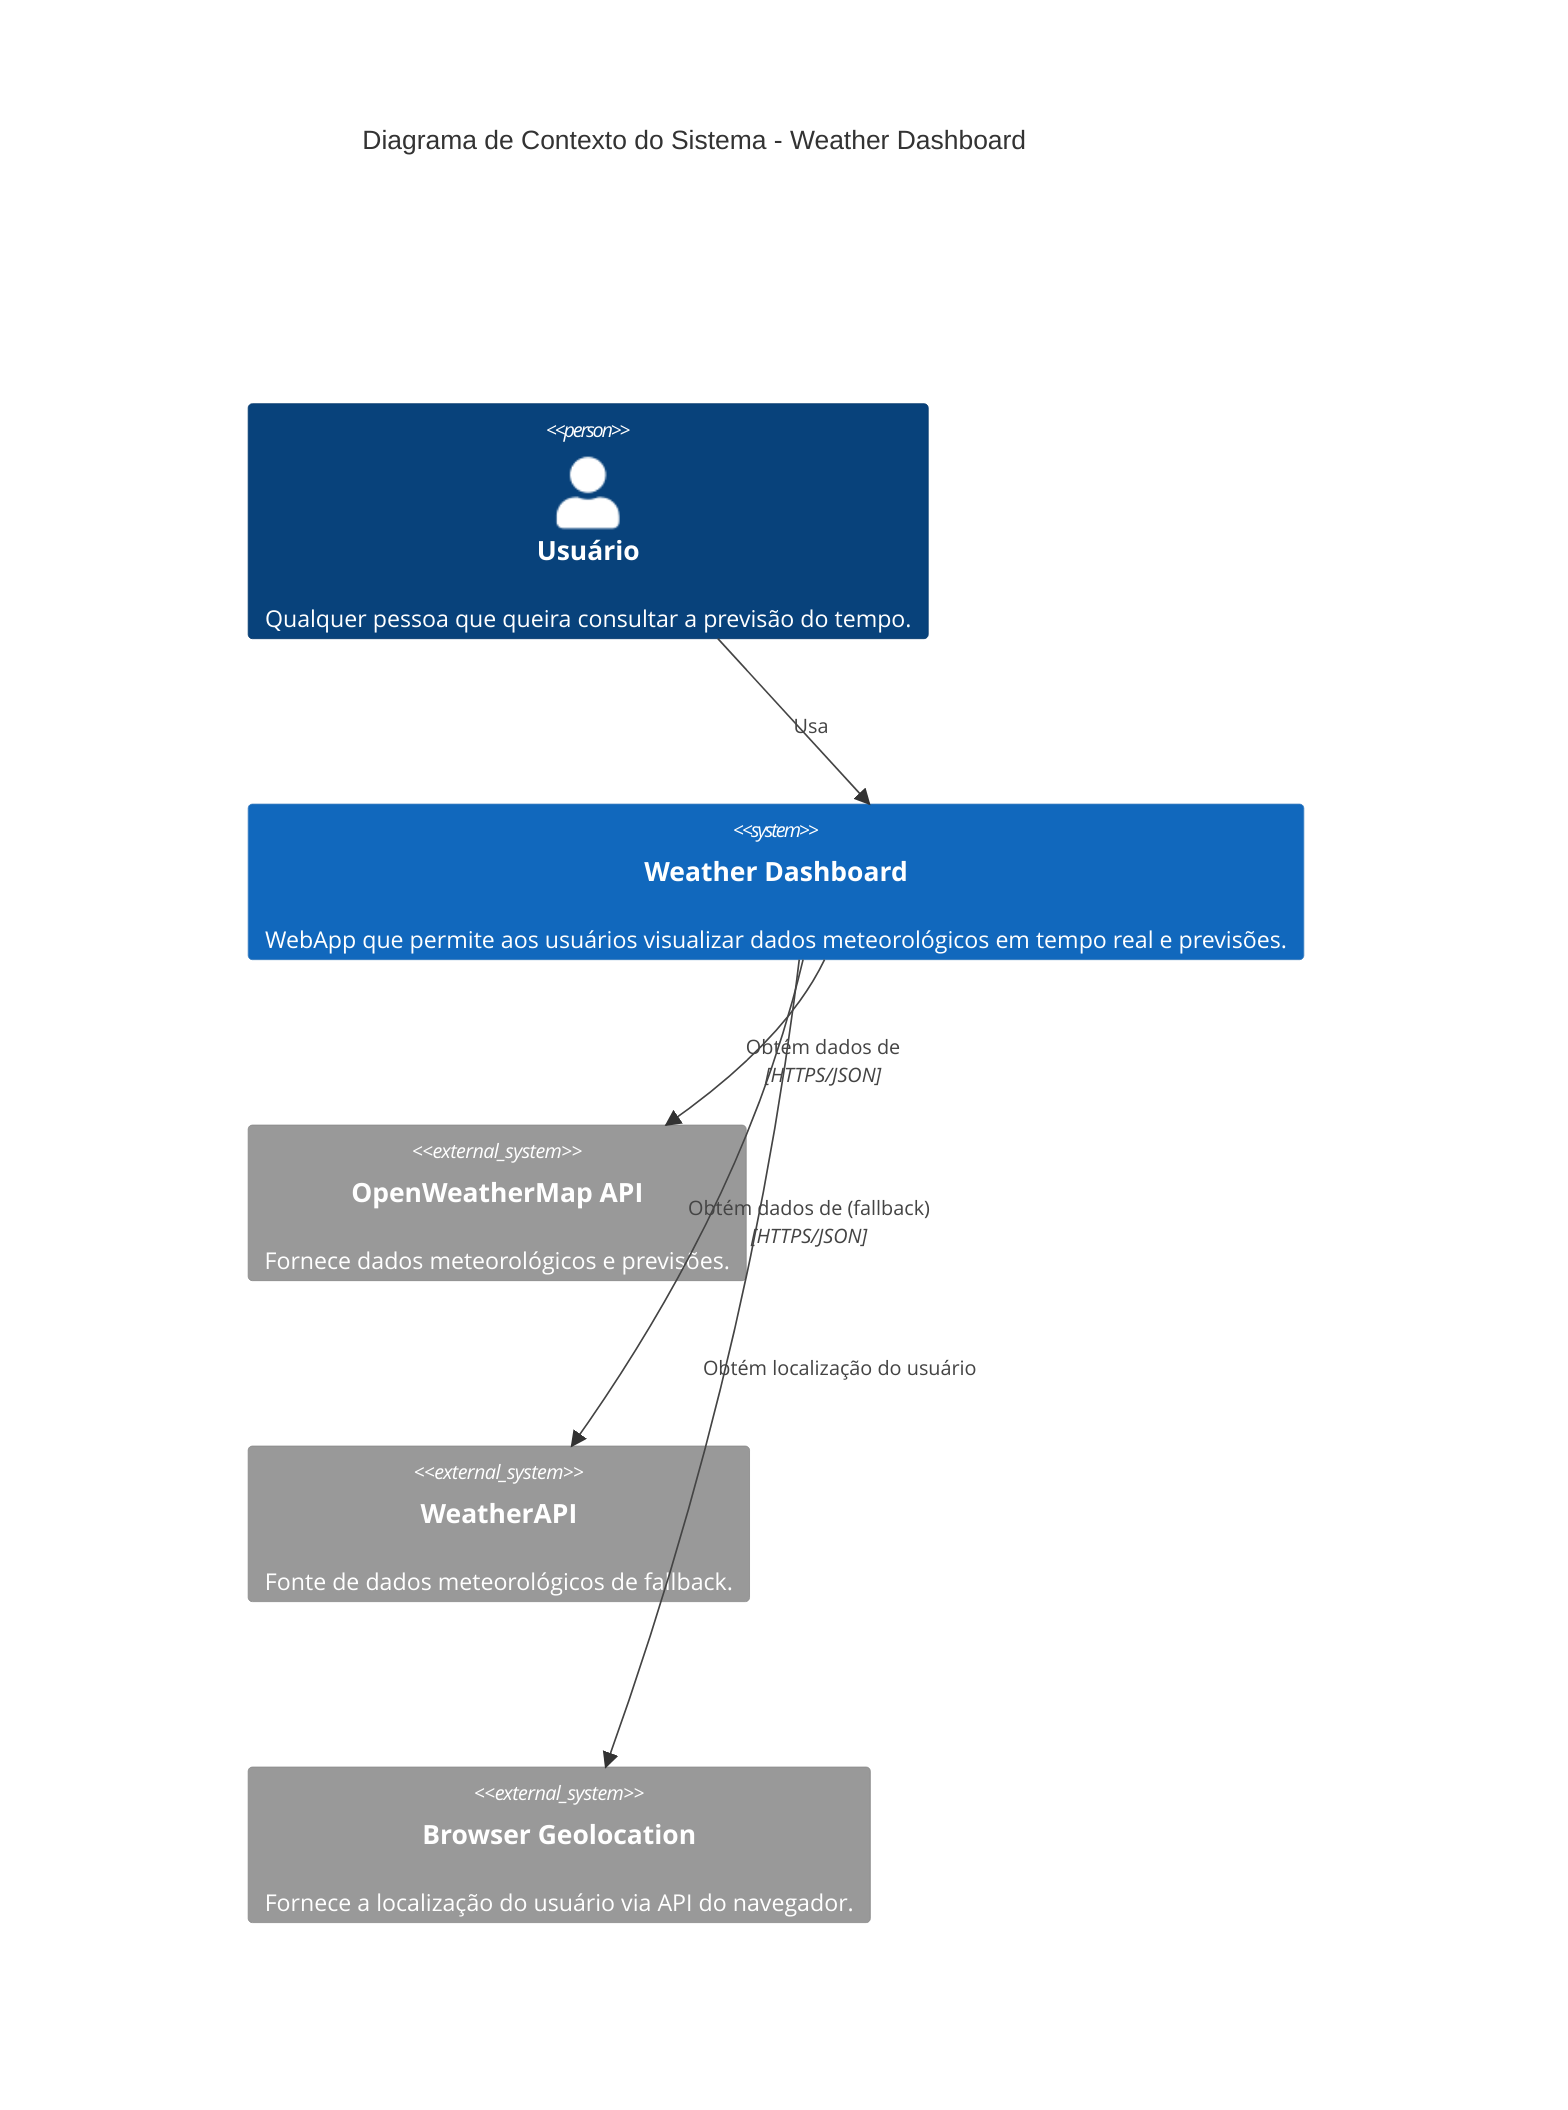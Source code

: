 C4Context
    title Diagrama de Contexto do Sistema - Weather Dashboard

    Person(user, "Usuário", "Qualquer pessoa que queira consultar a previsão do tempo.")
    System(weather_dashboard, "Weather Dashboard", "WebApp que permite aos usuários visualizar dados meteorológicos em tempo real e previsões.")

    System_Ext(open_weather_api, "OpenWeatherMap API", "Fornece dados meteorológicos e previsões.")
    System_Ext(weather_api, "WeatherAPI", "Fonte de dados meteorológicos de fallback.")
    System_Ext(browser_geo, "Browser Geolocation", "Fornece a localização do usuário via API do navegador.")

    Rel(user, weather_dashboard, "Usa")
    Rel(weather_dashboard, open_weather_api, "Obtém dados de", "HTTPS/JSON")
    Rel(weather_dashboard, weather_api, "Obtém dados de (fallback)", "HTTPS/JSON")
    Rel(weather_dashboard, browser_geo, "Obtém localização do usuário")